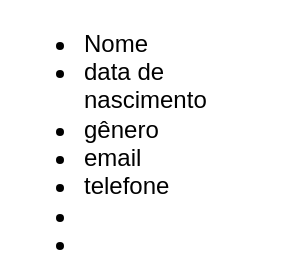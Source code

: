 <mxfile version="14.6.13" type="github">
  <diagram id="qKChcE6apgKH_elndteP" name="Page-1">
    <mxGraphModel dx="1039" dy="490" grid="1" gridSize="10" guides="1" tooltips="1" connect="1" arrows="1" fold="1" page="1" pageScale="1" pageWidth="827" pageHeight="1169" math="0" shadow="0">
      <root>
        <mxCell id="0" />
        <mxCell id="1" parent="0" />
        <mxCell id="T4Fg_e-ghym8PTzIXcVu-1" value="&lt;ul&gt;&lt;li&gt;Nome&lt;/li&gt;&lt;li&gt;data de nascimento&lt;/li&gt;&lt;li&gt;gênero&lt;/li&gt;&lt;li&gt;email&lt;/li&gt;&lt;li&gt;telefone&lt;/li&gt;&lt;li&gt;&lt;br&gt;&lt;/li&gt;&lt;li&gt;&lt;br&gt;&lt;/li&gt;&lt;/ul&gt;" style="text;strokeColor=none;fillColor=none;html=1;whiteSpace=wrap;verticalAlign=middle;overflow=hidden;" vertex="1" parent="1">
          <mxGeometry x="80" y="40" width="140" height="130" as="geometry" />
        </mxCell>
      </root>
    </mxGraphModel>
  </diagram>
</mxfile>
